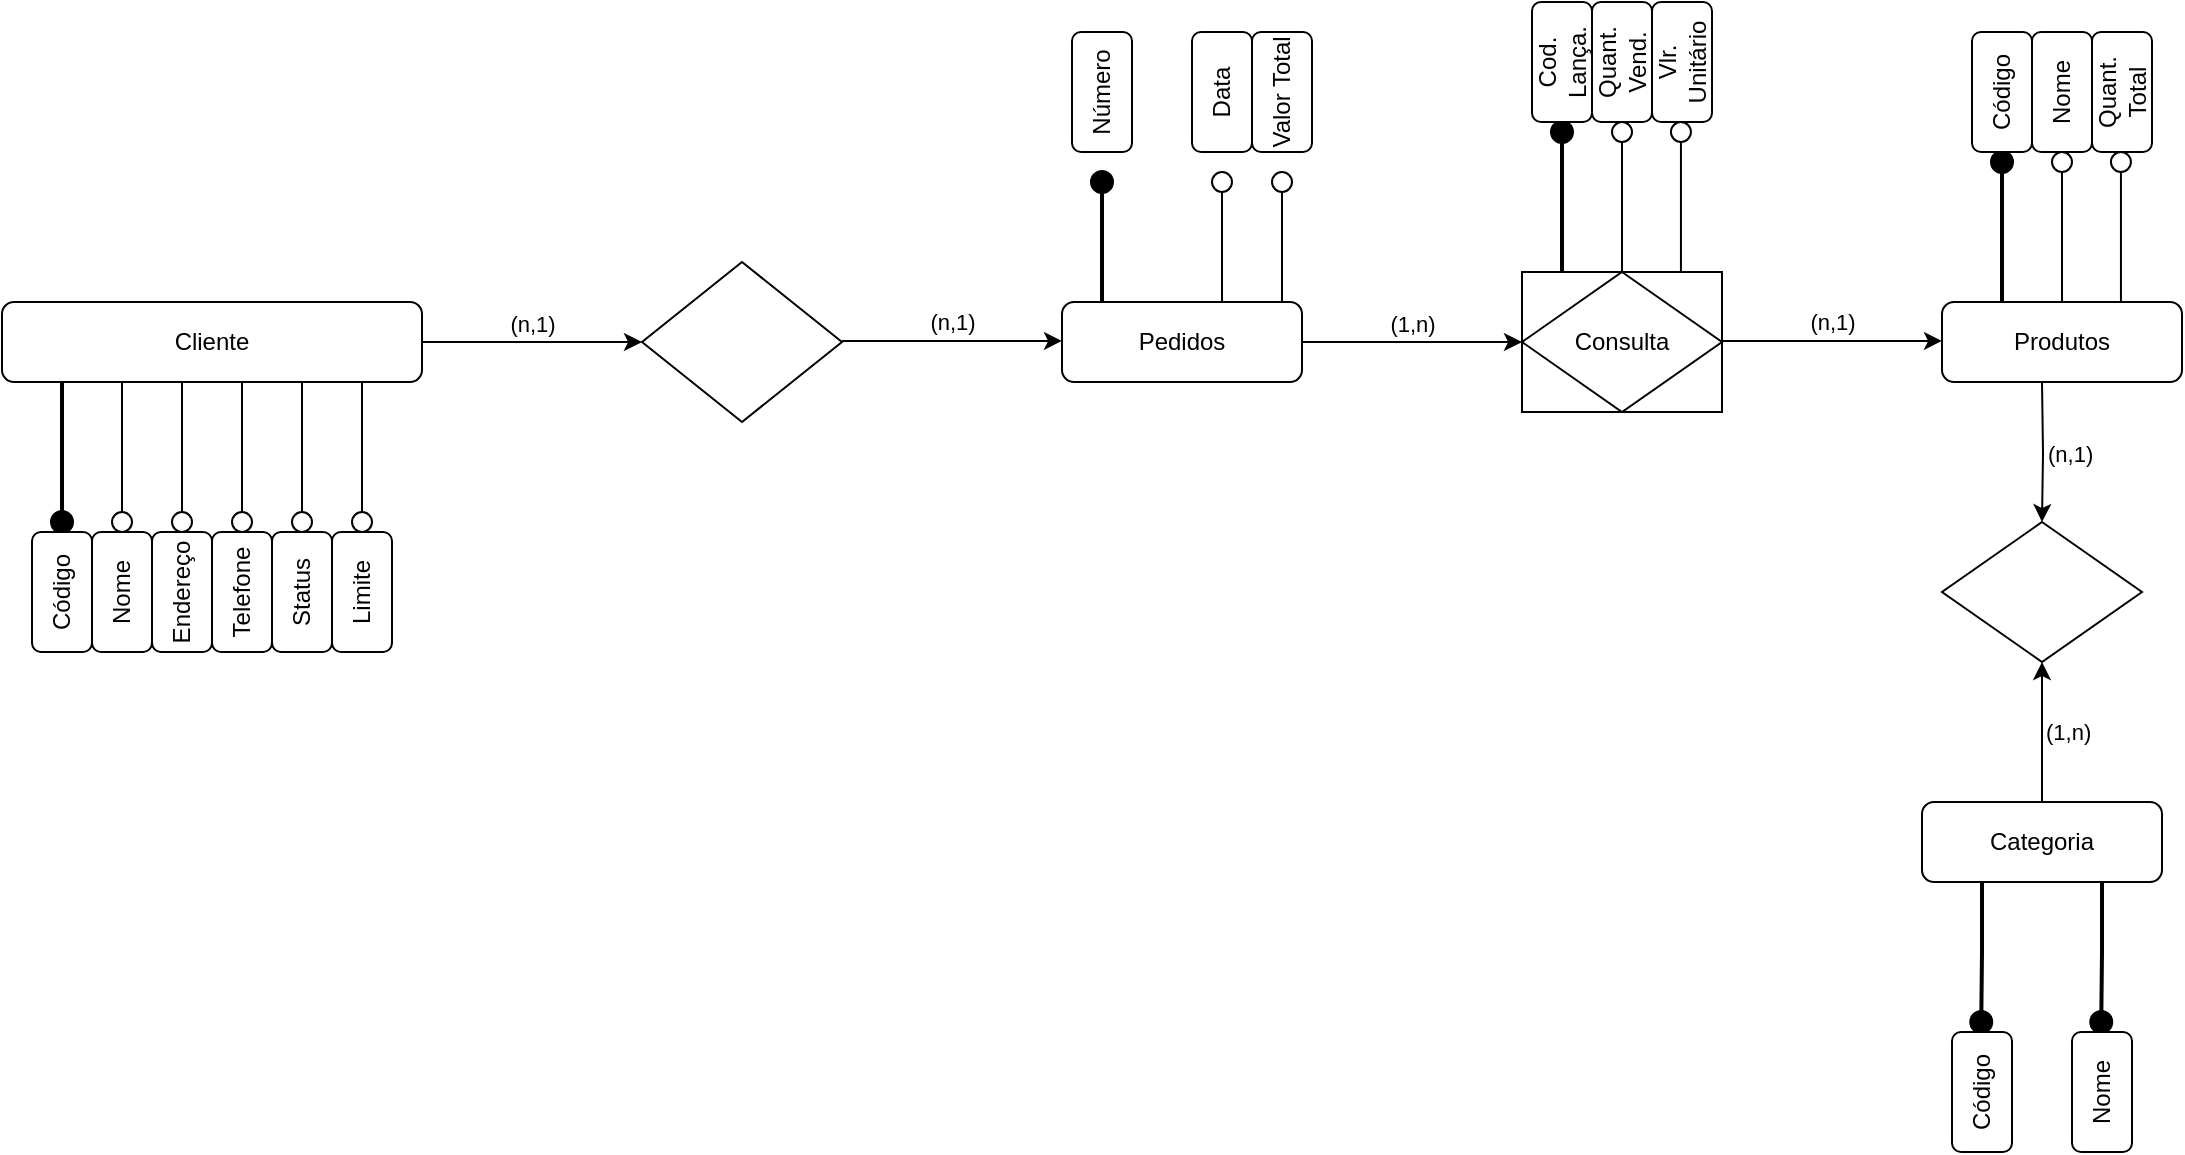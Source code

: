 <mxfile version="24.7.6">
  <diagram id="C5RBs43oDa-KdzZeNtuy" name="Page-1">
    <mxGraphModel dx="2181" dy="720" grid="1" gridSize="10" guides="1" tooltips="1" connect="1" arrows="1" fold="1" page="1" pageScale="1" pageWidth="827" pageHeight="1169" math="0" shadow="0">
      <root>
        <mxCell id="WIyWlLk6GJQsqaUBKTNV-0" />
        <mxCell id="WIyWlLk6GJQsqaUBKTNV-1" parent="WIyWlLk6GJQsqaUBKTNV-0" />
        <mxCell id="vbsBRB9houtNpdlnLaVW-30" value="(n,1)" style="edgeStyle=orthogonalEdgeStyle;rounded=0;orthogonalLoop=1;jettySize=auto;html=1;exitX=0.5;exitY=1;exitDx=0;exitDy=0;entryX=0.5;entryY=0;entryDx=0;entryDy=0;startArrow=none;startFill=0;labelPosition=right;verticalLabelPosition=middle;align=left;verticalAlign=middle;horizontal=1;" parent="WIyWlLk6GJQsqaUBKTNV-1" target="vbsBRB9houtNpdlnLaVW-25" edge="1">
          <mxGeometry relative="1" as="geometry">
            <mxPoint x="1010" y="220" as="sourcePoint" />
          </mxGeometry>
        </mxCell>
        <mxCell id="vbsBRB9houtNpdlnLaVW-48" style="edgeStyle=orthogonalEdgeStyle;rounded=0;orthogonalLoop=1;jettySize=auto;html=1;exitX=0.25;exitY=0;exitDx=0;exitDy=0;strokeWidth=2;endSize=10;endArrow=oval;endFill=1;" parent="WIyWlLk6GJQsqaUBKTNV-1" edge="1">
          <mxGeometry relative="1" as="geometry">
            <mxPoint x="540" y="120" as="targetPoint" />
            <mxPoint x="540" y="180" as="sourcePoint" />
          </mxGeometry>
        </mxCell>
        <mxCell id="vbsBRB9houtNpdlnLaVW-49" style="edgeStyle=orthogonalEdgeStyle;rounded=0;orthogonalLoop=1;jettySize=auto;html=1;exitX=0.75;exitY=0;exitDx=0;exitDy=0;endSize=10;endArrow=oval;endFill=0;" parent="WIyWlLk6GJQsqaUBKTNV-1" edge="1">
          <mxGeometry relative="1" as="geometry">
            <mxPoint x="600" y="120" as="targetPoint" />
            <mxPoint x="600" y="180" as="sourcePoint" />
          </mxGeometry>
        </mxCell>
        <mxCell id="vbsBRB9houtNpdlnLaVW-2" value="(n,1)" style="edgeStyle=orthogonalEdgeStyle;rounded=0;orthogonalLoop=1;jettySize=auto;html=1;exitX=1;exitY=0.5;exitDx=0;exitDy=0;entryX=0;entryY=0.5;entryDx=0;entryDy=0;verticalAlign=bottom;" parent="WIyWlLk6GJQsqaUBKTNV-1" source="WIyWlLk6GJQsqaUBKTNV-11" target="vbsBRB9houtNpdlnLaVW-1" edge="1">
          <mxGeometry relative="1" as="geometry" />
        </mxCell>
        <mxCell id="vbsBRB9houtNpdlnLaVW-6" style="rounded=0;orthogonalLoop=1;jettySize=auto;html=1;exitX=0;exitY=1;exitDx=0;exitDy=0;strokeColor=default;endArrow=oval;endFill=1;strokeWidth=2;endSize=10;" parent="WIyWlLk6GJQsqaUBKTNV-1" edge="1">
          <mxGeometry relative="1" as="geometry">
            <mxPoint x="20" y="290" as="targetPoint" />
            <mxPoint x="20" y="220" as="sourcePoint" />
          </mxGeometry>
        </mxCell>
        <mxCell id="WIyWlLk6GJQsqaUBKTNV-11" value="Cliente" style="rounded=1;whiteSpace=wrap;html=1;fontSize=12;glass=0;strokeWidth=1;shadow=0;" parent="WIyWlLk6GJQsqaUBKTNV-1" vertex="1">
          <mxGeometry x="-10" y="180" width="210" height="40" as="geometry" />
        </mxCell>
        <mxCell id="vbsBRB9houtNpdlnLaVW-28" value="(1,n)" style="edgeStyle=orthogonalEdgeStyle;rounded=0;orthogonalLoop=1;jettySize=auto;html=1;exitX=0.5;exitY=0;exitDx=0;exitDy=0;entryX=0.5;entryY=1;entryDx=0;entryDy=0;labelPosition=right;verticalLabelPosition=middle;align=left;verticalAlign=middle;" parent="WIyWlLk6GJQsqaUBKTNV-1" source="WIyWlLk6GJQsqaUBKTNV-12" edge="1">
          <mxGeometry relative="1" as="geometry">
            <mxPoint x="1010" y="360.0" as="targetPoint" />
          </mxGeometry>
        </mxCell>
        <mxCell id="oCkSqGAPtaC7crQkGHv1-11" style="edgeStyle=orthogonalEdgeStyle;rounded=0;orthogonalLoop=1;jettySize=auto;html=1;exitX=0.25;exitY=1;exitDx=0;exitDy=0;endArrow=oval;endFill=1;strokeWidth=2;endSize=10;" edge="1" parent="WIyWlLk6GJQsqaUBKTNV-1" source="WIyWlLk6GJQsqaUBKTNV-12">
          <mxGeometry relative="1" as="geometry">
            <mxPoint x="979.632" y="540" as="targetPoint" />
          </mxGeometry>
        </mxCell>
        <mxCell id="oCkSqGAPtaC7crQkGHv1-12" style="edgeStyle=orthogonalEdgeStyle;rounded=0;orthogonalLoop=1;jettySize=auto;html=1;exitX=0.75;exitY=1;exitDx=0;exitDy=0;endArrow=oval;endFill=1;endSize=10;strokeWidth=2;" edge="1" parent="WIyWlLk6GJQsqaUBKTNV-1" source="WIyWlLk6GJQsqaUBKTNV-12">
          <mxGeometry relative="1" as="geometry">
            <mxPoint x="1039.632" y="540" as="targetPoint" />
          </mxGeometry>
        </mxCell>
        <mxCell id="WIyWlLk6GJQsqaUBKTNV-12" value="Categoria" style="rounded=1;whiteSpace=wrap;html=1;fontSize=12;glass=0;strokeWidth=1;shadow=0;" parent="WIyWlLk6GJQsqaUBKTNV-1" vertex="1">
          <mxGeometry x="950" y="430" width="120" height="40" as="geometry" />
        </mxCell>
        <mxCell id="vbsBRB9houtNpdlnLaVW-1" value="" style="rhombus;whiteSpace=wrap;html=1;" parent="WIyWlLk6GJQsqaUBKTNV-1" vertex="1">
          <mxGeometry x="310" y="160" width="100" height="80" as="geometry" />
        </mxCell>
        <mxCell id="vbsBRB9houtNpdlnLaVW-8" value="Código" style="rounded=1;whiteSpace=wrap;html=1;rotation=-90;" parent="WIyWlLk6GJQsqaUBKTNV-1" vertex="1">
          <mxGeometry x="-10" y="310" width="60" height="30" as="geometry" />
        </mxCell>
        <mxCell id="vbsBRB9houtNpdlnLaVW-12" value="Nome" style="rounded=1;whiteSpace=wrap;html=1;rotation=-90;" parent="WIyWlLk6GJQsqaUBKTNV-1" vertex="1">
          <mxGeometry x="20" y="310" width="60" height="30" as="geometry" />
        </mxCell>
        <mxCell id="vbsBRB9houtNpdlnLaVW-13" value="Endereço" style="rounded=1;whiteSpace=wrap;html=1;rotation=-90;" parent="WIyWlLk6GJQsqaUBKTNV-1" vertex="1">
          <mxGeometry x="50" y="310" width="60" height="30" as="geometry" />
        </mxCell>
        <mxCell id="vbsBRB9houtNpdlnLaVW-14" value="Telefone" style="rounded=1;whiteSpace=wrap;html=1;rotation=-90;" parent="WIyWlLk6GJQsqaUBKTNV-1" vertex="1">
          <mxGeometry x="80" y="310" width="60" height="30" as="geometry" />
        </mxCell>
        <mxCell id="vbsBRB9houtNpdlnLaVW-17" value="Status" style="rounded=1;whiteSpace=wrap;html=1;rotation=-90;" parent="WIyWlLk6GJQsqaUBKTNV-1" vertex="1">
          <mxGeometry x="110" y="310" width="60" height="30" as="geometry" />
        </mxCell>
        <mxCell id="vbsBRB9houtNpdlnLaVW-18" value="Limite" style="rounded=1;whiteSpace=wrap;html=1;rotation=-90;" parent="WIyWlLk6GJQsqaUBKTNV-1" vertex="1">
          <mxGeometry x="140" y="310" width="60" height="30" as="geometry" />
        </mxCell>
        <mxCell id="vbsBRB9houtNpdlnLaVW-19" style="rounded=0;orthogonalLoop=1;jettySize=auto;html=1;exitX=0;exitY=1;exitDx=0;exitDy=0;strokeColor=default;endArrow=oval;endFill=0;strokeWidth=1;endSize=10;" parent="WIyWlLk6GJQsqaUBKTNV-1" edge="1">
          <mxGeometry relative="1" as="geometry">
            <mxPoint x="50" y="290" as="targetPoint" />
            <mxPoint x="50" y="220" as="sourcePoint" />
          </mxGeometry>
        </mxCell>
        <mxCell id="vbsBRB9houtNpdlnLaVW-20" style="rounded=0;orthogonalLoop=1;jettySize=auto;html=1;exitX=0;exitY=1;exitDx=0;exitDy=0;strokeColor=default;endArrow=oval;endFill=0;strokeWidth=1;endSize=10;" parent="WIyWlLk6GJQsqaUBKTNV-1" edge="1">
          <mxGeometry relative="1" as="geometry">
            <mxPoint x="80" y="290" as="targetPoint" />
            <mxPoint x="80" y="220" as="sourcePoint" />
          </mxGeometry>
        </mxCell>
        <mxCell id="vbsBRB9houtNpdlnLaVW-21" style="rounded=0;orthogonalLoop=1;jettySize=auto;html=1;exitX=0;exitY=1;exitDx=0;exitDy=0;strokeColor=default;endArrow=oval;endFill=0;strokeWidth=1;endSize=10;" parent="WIyWlLk6GJQsqaUBKTNV-1" edge="1">
          <mxGeometry relative="1" as="geometry">
            <mxPoint x="110" y="290" as="targetPoint" />
            <mxPoint x="110" y="220" as="sourcePoint" />
          </mxGeometry>
        </mxCell>
        <mxCell id="vbsBRB9houtNpdlnLaVW-22" style="rounded=0;orthogonalLoop=1;jettySize=auto;html=1;exitX=0;exitY=1;exitDx=0;exitDy=0;strokeColor=default;endArrow=oval;endFill=0;strokeWidth=1;endSize=10;" parent="WIyWlLk6GJQsqaUBKTNV-1" edge="1">
          <mxGeometry relative="1" as="geometry">
            <mxPoint x="140" y="290" as="targetPoint" />
            <mxPoint x="140" y="220" as="sourcePoint" />
          </mxGeometry>
        </mxCell>
        <mxCell id="vbsBRB9houtNpdlnLaVW-23" style="rounded=0;orthogonalLoop=1;jettySize=auto;html=1;exitX=0;exitY=1;exitDx=0;exitDy=0;strokeColor=default;endArrow=oval;endFill=0;strokeWidth=1;endSize=10;" parent="WIyWlLk6GJQsqaUBKTNV-1" edge="1">
          <mxGeometry relative="1" as="geometry">
            <mxPoint x="170" y="290" as="targetPoint" />
            <mxPoint x="170" y="220" as="sourcePoint" />
          </mxGeometry>
        </mxCell>
        <mxCell id="vbsBRB9houtNpdlnLaVW-25" value="" style="rhombus;whiteSpace=wrap;html=1;" parent="WIyWlLk6GJQsqaUBKTNV-1" vertex="1">
          <mxGeometry x="960" y="290" width="100" height="70" as="geometry" />
        </mxCell>
        <mxCell id="vbsBRB9houtNpdlnLaVW-31" style="rounded=0;orthogonalLoop=1;jettySize=auto;html=1;exitX=0;exitY=1;exitDx=0;exitDy=0;strokeColor=default;endArrow=oval;endFill=1;strokeWidth=2;endSize=10;" parent="WIyWlLk6GJQsqaUBKTNV-1" edge="1">
          <mxGeometry relative="1" as="geometry">
            <mxPoint x="990" y="110" as="targetPoint" />
            <mxPoint x="990" y="180" as="sourcePoint" />
          </mxGeometry>
        </mxCell>
        <mxCell id="vbsBRB9houtNpdlnLaVW-33" style="rounded=0;orthogonalLoop=1;jettySize=auto;html=1;exitX=0.25;exitY=0;exitDx=0;exitDy=0;strokeColor=default;endArrow=oval;endFill=0;strokeWidth=1;endSize=10;" parent="WIyWlLk6GJQsqaUBKTNV-1" edge="1">
          <mxGeometry relative="1" as="geometry">
            <mxPoint x="1020" y="110" as="targetPoint" />
            <mxPoint x="1020" y="180" as="sourcePoint" />
            <Array as="points">
              <mxPoint x="1020" y="130" />
            </Array>
          </mxGeometry>
        </mxCell>
        <mxCell id="vbsBRB9houtNpdlnLaVW-40" value="Código" style="rounded=1;whiteSpace=wrap;html=1;rotation=-90;" parent="WIyWlLk6GJQsqaUBKTNV-1" vertex="1">
          <mxGeometry x="960" y="60" width="60" height="30" as="geometry" />
        </mxCell>
        <mxCell id="vbsBRB9houtNpdlnLaVW-41" value="Nome" style="rounded=1;whiteSpace=wrap;html=1;rotation=-90;" parent="WIyWlLk6GJQsqaUBKTNV-1" vertex="1">
          <mxGeometry x="990" y="60" width="60" height="30" as="geometry" />
        </mxCell>
        <mxCell id="vbsBRB9houtNpdlnLaVW-42" value="Quant. Total" style="rounded=1;whiteSpace=wrap;html=1;rotation=-90;" parent="WIyWlLk6GJQsqaUBKTNV-1" vertex="1">
          <mxGeometry x="1020" y="60" width="60" height="30" as="geometry" />
        </mxCell>
        <mxCell id="vbsBRB9houtNpdlnLaVW-50" value="Número" style="rounded=1;whiteSpace=wrap;html=1;rotation=-90;" parent="WIyWlLk6GJQsqaUBKTNV-1" vertex="1">
          <mxGeometry x="510" y="60" width="60" height="30" as="geometry" />
        </mxCell>
        <mxCell id="vbsBRB9houtNpdlnLaVW-51" value="Data" style="rounded=1;whiteSpace=wrap;html=1;rotation=-90;" parent="WIyWlLk6GJQsqaUBKTNV-1" vertex="1">
          <mxGeometry x="570" y="60" width="60" height="30" as="geometry" />
        </mxCell>
        <mxCell id="oCkSqGAPtaC7crQkGHv1-0" value="Pedidos" style="rounded=1;whiteSpace=wrap;html=1;fontSize=12;glass=0;strokeWidth=1;shadow=0;" vertex="1" parent="WIyWlLk6GJQsqaUBKTNV-1">
          <mxGeometry x="520" y="180" width="120" height="40" as="geometry" />
        </mxCell>
        <mxCell id="oCkSqGAPtaC7crQkGHv1-1" value="(n,1)" style="edgeStyle=orthogonalEdgeStyle;rounded=0;orthogonalLoop=1;jettySize=auto;html=1;exitX=1;exitY=0.5;exitDx=0;exitDy=0;entryX=0;entryY=0.5;entryDx=0;entryDy=0;verticalAlign=bottom;" edge="1" parent="WIyWlLk6GJQsqaUBKTNV-1">
          <mxGeometry relative="1" as="geometry">
            <mxPoint x="410" y="199.47" as="sourcePoint" />
            <mxPoint x="520" y="199.47" as="targetPoint" />
          </mxGeometry>
        </mxCell>
        <mxCell id="oCkSqGAPtaC7crQkGHv1-2" style="edgeStyle=orthogonalEdgeStyle;rounded=0;orthogonalLoop=1;jettySize=auto;html=1;exitX=0.75;exitY=0;exitDx=0;exitDy=0;endSize=10;endArrow=oval;endFill=0;" edge="1" parent="WIyWlLk6GJQsqaUBKTNV-1">
          <mxGeometry relative="1" as="geometry">
            <mxPoint x="630" y="120" as="targetPoint" />
            <mxPoint x="630" y="180" as="sourcePoint" />
          </mxGeometry>
        </mxCell>
        <mxCell id="oCkSqGAPtaC7crQkGHv1-3" value="Valor Total" style="rounded=1;whiteSpace=wrap;html=1;rotation=-90;" vertex="1" parent="WIyWlLk6GJQsqaUBKTNV-1">
          <mxGeometry x="600" y="60" width="60" height="30" as="geometry" />
        </mxCell>
        <mxCell id="oCkSqGAPtaC7crQkGHv1-4" value="" style="rounded=0;whiteSpace=wrap;html=1;fillColor=none;" vertex="1" parent="WIyWlLk6GJQsqaUBKTNV-1">
          <mxGeometry x="750" y="165" width="100" height="70" as="geometry" />
        </mxCell>
        <mxCell id="oCkSqGAPtaC7crQkGHv1-5" value="Consulta" style="rhombus;whiteSpace=wrap;html=1;" vertex="1" parent="WIyWlLk6GJQsqaUBKTNV-1">
          <mxGeometry x="750" y="165" width="100" height="70" as="geometry" />
        </mxCell>
        <mxCell id="oCkSqGAPtaC7crQkGHv1-6" value="(1,n)" style="edgeStyle=orthogonalEdgeStyle;rounded=0;orthogonalLoop=1;jettySize=auto;html=1;exitX=1;exitY=0.5;exitDx=0;exitDy=0;entryX=0;entryY=0.5;entryDx=0;entryDy=0;verticalAlign=bottom;" edge="1" parent="WIyWlLk6GJQsqaUBKTNV-1">
          <mxGeometry relative="1" as="geometry">
            <mxPoint x="640" y="200" as="sourcePoint" />
            <mxPoint x="750" y="200" as="targetPoint" />
          </mxGeometry>
        </mxCell>
        <mxCell id="oCkSqGAPtaC7crQkGHv1-7" value="(n,1)" style="edgeStyle=orthogonalEdgeStyle;rounded=0;orthogonalLoop=1;jettySize=auto;html=1;exitX=1;exitY=0.5;exitDx=0;exitDy=0;entryX=0;entryY=0.5;entryDx=0;entryDy=0;verticalAlign=bottom;" edge="1" parent="WIyWlLk6GJQsqaUBKTNV-1">
          <mxGeometry relative="1" as="geometry">
            <mxPoint x="850" y="199.47" as="sourcePoint" />
            <mxPoint x="960" y="199.47" as="targetPoint" />
          </mxGeometry>
        </mxCell>
        <mxCell id="oCkSqGAPtaC7crQkGHv1-8" value="Produtos" style="rounded=1;whiteSpace=wrap;html=1;fontSize=12;glass=0;strokeWidth=1;shadow=0;" vertex="1" parent="WIyWlLk6GJQsqaUBKTNV-1">
          <mxGeometry x="960" y="180" width="120" height="40" as="geometry" />
        </mxCell>
        <mxCell id="oCkSqGAPtaC7crQkGHv1-9" style="rounded=0;orthogonalLoop=1;jettySize=auto;html=1;exitX=0.25;exitY=0;exitDx=0;exitDy=0;strokeColor=default;endArrow=oval;endFill=0;strokeWidth=1;endSize=10;" edge="1" parent="WIyWlLk6GJQsqaUBKTNV-1">
          <mxGeometry relative="1" as="geometry">
            <mxPoint x="1049.47" y="110" as="targetPoint" />
            <mxPoint x="1049.47" y="180" as="sourcePoint" />
            <Array as="points">
              <mxPoint x="1049.47" y="130" />
            </Array>
          </mxGeometry>
        </mxCell>
        <mxCell id="oCkSqGAPtaC7crQkGHv1-13" value="Código" style="rounded=1;whiteSpace=wrap;html=1;rotation=-90;" vertex="1" parent="WIyWlLk6GJQsqaUBKTNV-1">
          <mxGeometry x="950" y="560" width="60" height="30" as="geometry" />
        </mxCell>
        <mxCell id="oCkSqGAPtaC7crQkGHv1-14" value="Nome" style="rounded=1;whiteSpace=wrap;html=1;rotation=-90;" vertex="1" parent="WIyWlLk6GJQsqaUBKTNV-1">
          <mxGeometry x="1010" y="560" width="60" height="30" as="geometry" />
        </mxCell>
        <mxCell id="oCkSqGAPtaC7crQkGHv1-15" style="rounded=0;orthogonalLoop=1;jettySize=auto;html=1;exitX=0;exitY=1;exitDx=0;exitDy=0;strokeColor=default;endArrow=oval;endFill=1;strokeWidth=2;endSize=10;" edge="1" parent="WIyWlLk6GJQsqaUBKTNV-1">
          <mxGeometry relative="1" as="geometry">
            <mxPoint x="770" y="95" as="targetPoint" />
            <mxPoint x="770" y="165" as="sourcePoint" />
          </mxGeometry>
        </mxCell>
        <mxCell id="oCkSqGAPtaC7crQkGHv1-16" style="rounded=0;orthogonalLoop=1;jettySize=auto;html=1;exitX=0.25;exitY=0;exitDx=0;exitDy=0;strokeColor=default;endArrow=oval;endFill=0;strokeWidth=1;endSize=10;" edge="1" parent="WIyWlLk6GJQsqaUBKTNV-1">
          <mxGeometry relative="1" as="geometry">
            <mxPoint x="800" y="95" as="targetPoint" />
            <mxPoint x="800" y="165" as="sourcePoint" />
            <Array as="points">
              <mxPoint x="800" y="115" />
            </Array>
          </mxGeometry>
        </mxCell>
        <mxCell id="oCkSqGAPtaC7crQkGHv1-17" value="Cod. Lança." style="rounded=1;whiteSpace=wrap;html=1;rotation=-90;" vertex="1" parent="WIyWlLk6GJQsqaUBKTNV-1">
          <mxGeometry x="740" y="45" width="60" height="30" as="geometry" />
        </mxCell>
        <mxCell id="oCkSqGAPtaC7crQkGHv1-18" value="Quant. Vend." style="rounded=1;whiteSpace=wrap;html=1;rotation=-90;" vertex="1" parent="WIyWlLk6GJQsqaUBKTNV-1">
          <mxGeometry x="770" y="45" width="60" height="30" as="geometry" />
        </mxCell>
        <mxCell id="oCkSqGAPtaC7crQkGHv1-19" value="Vlr. Unitário" style="rounded=1;whiteSpace=wrap;html=1;rotation=-90;" vertex="1" parent="WIyWlLk6GJQsqaUBKTNV-1">
          <mxGeometry x="800" y="45" width="60" height="30" as="geometry" />
        </mxCell>
        <mxCell id="oCkSqGAPtaC7crQkGHv1-20" style="rounded=0;orthogonalLoop=1;jettySize=auto;html=1;exitX=0.25;exitY=0;exitDx=0;exitDy=0;strokeColor=default;endArrow=oval;endFill=0;strokeWidth=1;endSize=10;" edge="1" parent="WIyWlLk6GJQsqaUBKTNV-1">
          <mxGeometry relative="1" as="geometry">
            <mxPoint x="829.47" y="95" as="targetPoint" />
            <mxPoint x="829.47" y="165" as="sourcePoint" />
            <Array as="points">
              <mxPoint x="829.47" y="115" />
            </Array>
          </mxGeometry>
        </mxCell>
      </root>
    </mxGraphModel>
  </diagram>
</mxfile>
